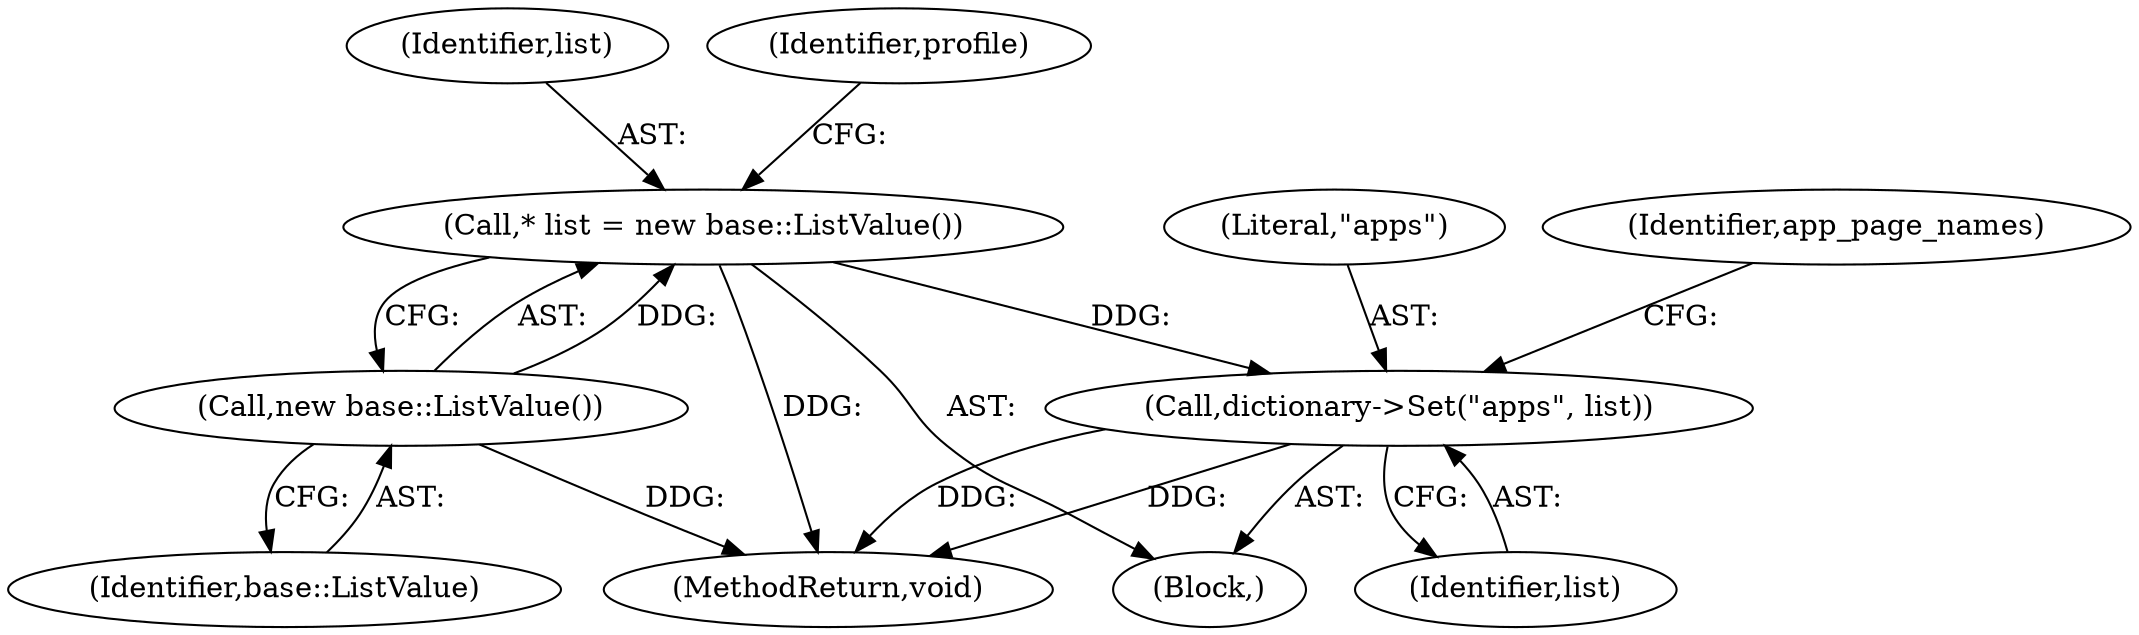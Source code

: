 digraph "0_Chrome_438b99bc730bc665eedfc62c4eb864c981e5c65f_1@pointer" {
"1000105" [label="(Call,* list = new base::ListValue())"];
"1000107" [label="(Call,new base::ListValue())"];
"1000146" [label="(Call,dictionary->Set(\"apps\", list))"];
"1000106" [label="(Identifier,list)"];
"1000105" [label="(Call,* list = new base::ListValue())"];
"1000148" [label="(Identifier,list)"];
"1000151" [label="(Identifier,app_page_names)"];
"1000108" [label="(Identifier,base::ListValue)"];
"1000107" [label="(Call,new base::ListValue())"];
"1000147" [label="(Literal,\"apps\")"];
"1000102" [label="(Block,)"];
"1000182" [label="(MethodReturn,void)"];
"1000111" [label="(Identifier,profile)"];
"1000146" [label="(Call,dictionary->Set(\"apps\", list))"];
"1000105" -> "1000102"  [label="AST: "];
"1000105" -> "1000107"  [label="CFG: "];
"1000106" -> "1000105"  [label="AST: "];
"1000107" -> "1000105"  [label="AST: "];
"1000111" -> "1000105"  [label="CFG: "];
"1000105" -> "1000182"  [label="DDG: "];
"1000107" -> "1000105"  [label="DDG: "];
"1000105" -> "1000146"  [label="DDG: "];
"1000107" -> "1000108"  [label="CFG: "];
"1000108" -> "1000107"  [label="AST: "];
"1000107" -> "1000182"  [label="DDG: "];
"1000146" -> "1000102"  [label="AST: "];
"1000146" -> "1000148"  [label="CFG: "];
"1000147" -> "1000146"  [label="AST: "];
"1000148" -> "1000146"  [label="AST: "];
"1000151" -> "1000146"  [label="CFG: "];
"1000146" -> "1000182"  [label="DDG: "];
"1000146" -> "1000182"  [label="DDG: "];
}
